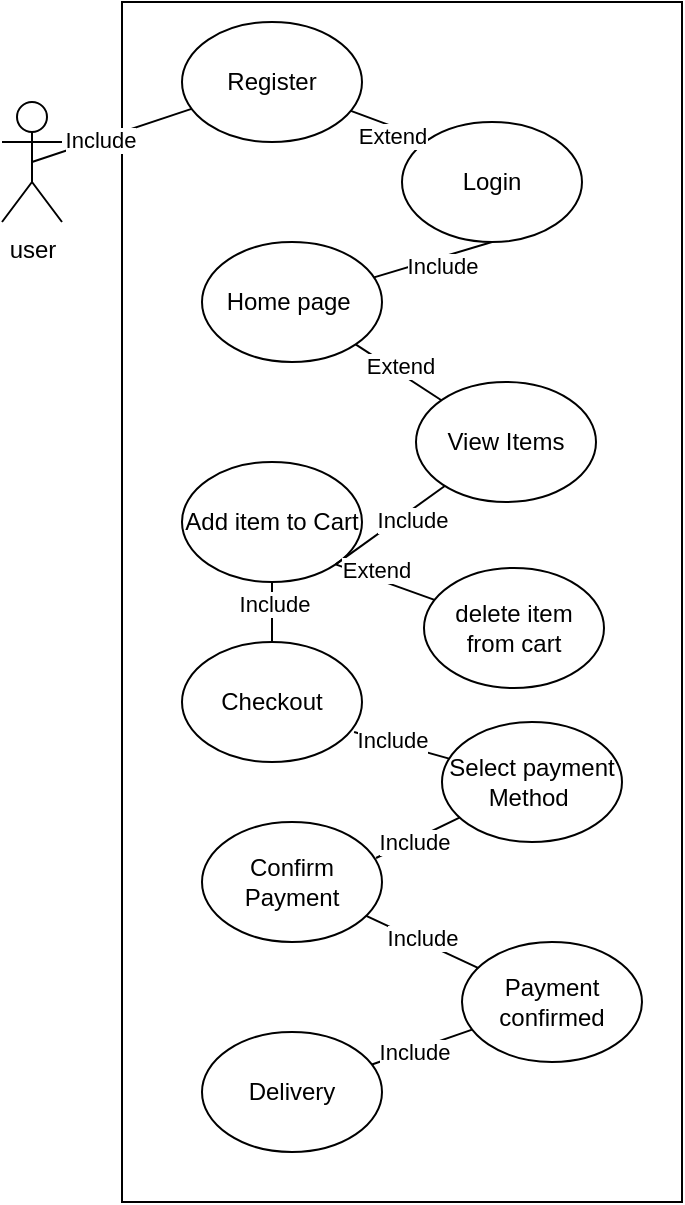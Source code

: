 <mxfile version="24.7.7">
  <diagram name="Halaman-1" id="GFNUt5S-A79EApR2T5q0">
    <mxGraphModel dx="880" dy="468" grid="1" gridSize="10" guides="1" tooltips="1" connect="1" arrows="1" fold="1" page="1" pageScale="1" pageWidth="827" pageHeight="1169" math="0" shadow="0">
      <root>
        <mxCell id="0" />
        <mxCell id="1" parent="0" />
        <mxCell id="cW7WDFhHembpko1Ukykq-1" value="user" style="shape=umlActor;verticalLabelPosition=bottom;verticalAlign=top;html=1;outlineConnect=0;" parent="1" vertex="1">
          <mxGeometry x="180" y="90" width="30" height="60" as="geometry" />
        </mxCell>
        <mxCell id="cW7WDFhHembpko1Ukykq-6" value="" style="rounded=0;whiteSpace=wrap;html=1;direction=south;" parent="1" vertex="1">
          <mxGeometry x="240" y="40" width="280" height="600" as="geometry" />
        </mxCell>
        <mxCell id="cW7WDFhHembpko1Ukykq-8" value="Login" style="ellipse;whiteSpace=wrap;html=1;" parent="1" vertex="1">
          <mxGeometry x="380" y="100" width="90" height="60" as="geometry" />
        </mxCell>
        <mxCell id="cW7WDFhHembpko1Ukykq-12" value="Register" style="ellipse;whiteSpace=wrap;html=1;" parent="1" vertex="1">
          <mxGeometry x="270" y="50" width="90" height="60" as="geometry" />
        </mxCell>
        <mxCell id="cW7WDFhHembpko1Ukykq-13" value="" style="endArrow=none;html=1;rounded=0;exitX=0.5;exitY=0.5;exitDx=0;exitDy=0;exitPerimeter=0;" parent="1" source="cW7WDFhHembpko1Ukykq-1" target="cW7WDFhHembpko1Ukykq-12" edge="1">
          <mxGeometry width="50" height="50" relative="1" as="geometry">
            <mxPoint x="390" y="270" as="sourcePoint" />
            <mxPoint x="440" y="220" as="targetPoint" />
          </mxGeometry>
        </mxCell>
        <mxCell id="cW7WDFhHembpko1Ukykq-22" value="Include" style="edgeLabel;html=1;align=center;verticalAlign=middle;resizable=0;points=[];" parent="cW7WDFhHembpko1Ukykq-13" vertex="1" connectable="0">
          <mxGeometry x="-0.156" relative="1" as="geometry">
            <mxPoint as="offset" />
          </mxGeometry>
        </mxCell>
        <mxCell id="cW7WDFhHembpko1Ukykq-15" value="" style="endArrow=none;html=1;rounded=0;entryX=0;entryY=0;entryDx=0;entryDy=0;" parent="1" source="cW7WDFhHembpko1Ukykq-12" target="cW7WDFhHembpko1Ukykq-8" edge="1">
          <mxGeometry width="50" height="50" relative="1" as="geometry">
            <mxPoint x="390" y="240" as="sourcePoint" />
            <mxPoint x="440" y="190" as="targetPoint" />
          </mxGeometry>
        </mxCell>
        <mxCell id="cW7WDFhHembpko1Ukykq-16" value="Extend" style="edgeLabel;html=1;align=center;verticalAlign=middle;resizable=0;points=[];" parent="cW7WDFhHembpko1Ukykq-15" vertex="1" connectable="0">
          <mxGeometry x="0.137" y="-4" relative="1" as="geometry">
            <mxPoint as="offset" />
          </mxGeometry>
        </mxCell>
        <mxCell id="cW7WDFhHembpko1Ukykq-18" value="Home page&amp;nbsp;" style="ellipse;whiteSpace=wrap;html=1;" parent="1" vertex="1">
          <mxGeometry x="280" y="160" width="90" height="60" as="geometry" />
        </mxCell>
        <mxCell id="cW7WDFhHembpko1Ukykq-20" value="" style="endArrow=none;html=1;rounded=0;entryX=0.5;entryY=1;entryDx=0;entryDy=0;" parent="1" source="cW7WDFhHembpko1Ukykq-18" target="cW7WDFhHembpko1Ukykq-8" edge="1">
          <mxGeometry width="50" height="50" relative="1" as="geometry">
            <mxPoint x="390" y="240" as="sourcePoint" />
            <mxPoint x="440" y="190" as="targetPoint" />
          </mxGeometry>
        </mxCell>
        <mxCell id="cW7WDFhHembpko1Ukykq-21" value="Include" style="edgeLabel;html=1;align=center;verticalAlign=middle;resizable=0;points=[];" parent="cW7WDFhHembpko1Ukykq-20" vertex="1" connectable="0">
          <mxGeometry x="0.106" y="-4" relative="1" as="geometry">
            <mxPoint as="offset" />
          </mxGeometry>
        </mxCell>
        <mxCell id="cW7WDFhHembpko1Ukykq-25" value="View Items" style="ellipse;whiteSpace=wrap;html=1;" parent="1" vertex="1">
          <mxGeometry x="387" y="230" width="90" height="60" as="geometry" />
        </mxCell>
        <mxCell id="cW7WDFhHembpko1Ukykq-26" value="" style="endArrow=none;html=1;rounded=0;entryX=1;entryY=1;entryDx=0;entryDy=0;" parent="1" source="cW7WDFhHembpko1Ukykq-25" target="cW7WDFhHembpko1Ukykq-18" edge="1">
          <mxGeometry width="50" height="50" relative="1" as="geometry">
            <mxPoint x="390" y="240" as="sourcePoint" />
            <mxPoint x="440" y="190" as="targetPoint" />
          </mxGeometry>
        </mxCell>
        <mxCell id="cW7WDFhHembpko1Ukykq-28" value="Extend" style="edgeLabel;html=1;align=center;verticalAlign=middle;resizable=0;points=[];" parent="cW7WDFhHembpko1Ukykq-26" vertex="1" connectable="0">
          <mxGeometry x="0.051" y="-3" relative="1" as="geometry">
            <mxPoint as="offset" />
          </mxGeometry>
        </mxCell>
        <mxCell id="cW7WDFhHembpko1Ukykq-30" value="Add item to Cart" style="ellipse;whiteSpace=wrap;html=1;" parent="1" vertex="1">
          <mxGeometry x="270" y="270" width="90" height="60" as="geometry" />
        </mxCell>
        <mxCell id="cW7WDFhHembpko1Ukykq-34" value="" style="endArrow=none;html=1;rounded=0;exitX=1;exitY=1;exitDx=0;exitDy=0;" parent="1" source="cW7WDFhHembpko1Ukykq-30" target="cW7WDFhHembpko1Ukykq-25" edge="1">
          <mxGeometry width="50" height="50" relative="1" as="geometry">
            <mxPoint x="390" y="340" as="sourcePoint" />
            <mxPoint x="440" y="290" as="targetPoint" />
          </mxGeometry>
        </mxCell>
        <mxCell id="cW7WDFhHembpko1Ukykq-35" value="Include" style="edgeLabel;html=1;align=center;verticalAlign=middle;resizable=0;points=[];" parent="cW7WDFhHembpko1Ukykq-34" vertex="1" connectable="0">
          <mxGeometry x="0.326" y="-3" relative="1" as="geometry">
            <mxPoint y="1" as="offset" />
          </mxGeometry>
        </mxCell>
        <mxCell id="cW7WDFhHembpko1Ukykq-36" value="Checkout" style="ellipse;whiteSpace=wrap;html=1;" parent="1" vertex="1">
          <mxGeometry x="270" y="360" width="90" height="60" as="geometry" />
        </mxCell>
        <mxCell id="cW7WDFhHembpko1Ukykq-37" value="delete item&lt;div&gt;from cart&lt;/div&gt;" style="ellipse;whiteSpace=wrap;html=1;" parent="1" vertex="1">
          <mxGeometry x="391" y="323" width="90" height="60" as="geometry" />
        </mxCell>
        <mxCell id="cW7WDFhHembpko1Ukykq-38" value="" style="endArrow=none;html=1;rounded=0;exitX=1;exitY=1;exitDx=0;exitDy=0;" parent="1" source="cW7WDFhHembpko1Ukykq-30" target="cW7WDFhHembpko1Ukykq-37" edge="1">
          <mxGeometry width="50" height="50" relative="1" as="geometry">
            <mxPoint x="390" y="390" as="sourcePoint" />
            <mxPoint x="440" y="340" as="targetPoint" />
          </mxGeometry>
        </mxCell>
        <mxCell id="cW7WDFhHembpko1Ukykq-39" value="Extend" style="edgeLabel;html=1;align=center;verticalAlign=middle;resizable=0;points=[];" parent="cW7WDFhHembpko1Ukykq-38" vertex="1" connectable="0">
          <mxGeometry x="-0.251" y="4" relative="1" as="geometry">
            <mxPoint as="offset" />
          </mxGeometry>
        </mxCell>
        <mxCell id="cW7WDFhHembpko1Ukykq-40" value="" style="endArrow=none;html=1;rounded=0;" parent="1" source="cW7WDFhHembpko1Ukykq-30" target="cW7WDFhHembpko1Ukykq-36" edge="1">
          <mxGeometry width="50" height="50" relative="1" as="geometry">
            <mxPoint x="390" y="290" as="sourcePoint" />
            <mxPoint x="440" y="240" as="targetPoint" />
          </mxGeometry>
        </mxCell>
        <mxCell id="cW7WDFhHembpko1Ukykq-41" value="Include" style="edgeLabel;html=1;align=center;verticalAlign=middle;resizable=0;points=[];" parent="cW7WDFhHembpko1Ukykq-40" vertex="1" connectable="0">
          <mxGeometry x="-0.261" y="1" relative="1" as="geometry">
            <mxPoint as="offset" />
          </mxGeometry>
        </mxCell>
        <mxCell id="cW7WDFhHembpko1Ukykq-42" value="Select payment Method&amp;nbsp;" style="ellipse;whiteSpace=wrap;html=1;" parent="1" vertex="1">
          <mxGeometry x="400" y="400" width="90" height="60" as="geometry" />
        </mxCell>
        <mxCell id="cW7WDFhHembpko1Ukykq-43" value="" style="endArrow=none;html=1;rounded=0;exitX=0.956;exitY=0.75;exitDx=0;exitDy=0;exitPerimeter=0;" parent="1" source="cW7WDFhHembpko1Ukykq-36" target="cW7WDFhHembpko1Ukykq-42" edge="1">
          <mxGeometry width="50" height="50" relative="1" as="geometry">
            <mxPoint x="390" y="290" as="sourcePoint" />
            <mxPoint x="440" y="240" as="targetPoint" />
          </mxGeometry>
        </mxCell>
        <mxCell id="cW7WDFhHembpko1Ukykq-44" value="Include" style="edgeLabel;html=1;align=center;verticalAlign=middle;resizable=0;points=[];" parent="cW7WDFhHembpko1Ukykq-43" vertex="1" connectable="0">
          <mxGeometry x="-0.228" y="1" relative="1" as="geometry">
            <mxPoint as="offset" />
          </mxGeometry>
        </mxCell>
        <mxCell id="-X7AvgnSzaxcaTF3KWGE-1" value="Confirm Payment" style="ellipse;whiteSpace=wrap;html=1;" parent="1" vertex="1">
          <mxGeometry x="280" y="450" width="90" height="60" as="geometry" />
        </mxCell>
        <mxCell id="-X7AvgnSzaxcaTF3KWGE-2" value="" style="endArrow=none;html=1;rounded=0;exitX=0.967;exitY=0.3;exitDx=0;exitDy=0;exitPerimeter=0;" parent="1" source="-X7AvgnSzaxcaTF3KWGE-1" target="cW7WDFhHembpko1Ukykq-42" edge="1">
          <mxGeometry width="50" height="50" relative="1" as="geometry">
            <mxPoint x="390" y="470" as="sourcePoint" />
            <mxPoint x="440" y="420" as="targetPoint" />
          </mxGeometry>
        </mxCell>
        <mxCell id="-X7AvgnSzaxcaTF3KWGE-3" value="Include" style="edgeLabel;html=1;align=center;verticalAlign=middle;resizable=0;points=[];" parent="-X7AvgnSzaxcaTF3KWGE-2" vertex="1" connectable="0">
          <mxGeometry x="-0.143" y="-1" relative="1" as="geometry">
            <mxPoint as="offset" />
          </mxGeometry>
        </mxCell>
        <mxCell id="-X7AvgnSzaxcaTF3KWGE-4" value="Payment confirmed" style="ellipse;whiteSpace=wrap;html=1;" parent="1" vertex="1">
          <mxGeometry x="410" y="510" width="90" height="60" as="geometry" />
        </mxCell>
        <mxCell id="-X7AvgnSzaxcaTF3KWGE-5" value="" style="endArrow=none;html=1;rounded=0;" parent="1" source="-X7AvgnSzaxcaTF3KWGE-1" target="-X7AvgnSzaxcaTF3KWGE-4" edge="1">
          <mxGeometry width="50" height="50" relative="1" as="geometry">
            <mxPoint x="390" y="570" as="sourcePoint" />
            <mxPoint x="440" y="520" as="targetPoint" />
          </mxGeometry>
        </mxCell>
        <mxCell id="-X7AvgnSzaxcaTF3KWGE-9" value="Include" style="edgeLabel;html=1;align=center;verticalAlign=middle;resizable=0;points=[];" parent="-X7AvgnSzaxcaTF3KWGE-5" vertex="1" connectable="0">
          <mxGeometry x="-0.03" y="2" relative="1" as="geometry">
            <mxPoint as="offset" />
          </mxGeometry>
        </mxCell>
        <mxCell id="-X7AvgnSzaxcaTF3KWGE-6" value="Delivery" style="ellipse;whiteSpace=wrap;html=1;" parent="1" vertex="1">
          <mxGeometry x="280" y="555" width="90" height="60" as="geometry" />
        </mxCell>
        <mxCell id="-X7AvgnSzaxcaTF3KWGE-7" value="" style="endArrow=none;html=1;rounded=0;" parent="1" source="-X7AvgnSzaxcaTF3KWGE-6" target="-X7AvgnSzaxcaTF3KWGE-4" edge="1">
          <mxGeometry width="50" height="50" relative="1" as="geometry">
            <mxPoint x="390" y="570" as="sourcePoint" />
            <mxPoint x="440" y="520" as="targetPoint" />
          </mxGeometry>
        </mxCell>
        <mxCell id="-X7AvgnSzaxcaTF3KWGE-8" value="Include" style="edgeLabel;html=1;align=center;verticalAlign=middle;resizable=0;points=[];" parent="-X7AvgnSzaxcaTF3KWGE-7" vertex="1" connectable="0">
          <mxGeometry x="-0.169" y="-1" relative="1" as="geometry">
            <mxPoint as="offset" />
          </mxGeometry>
        </mxCell>
      </root>
    </mxGraphModel>
  </diagram>
</mxfile>
